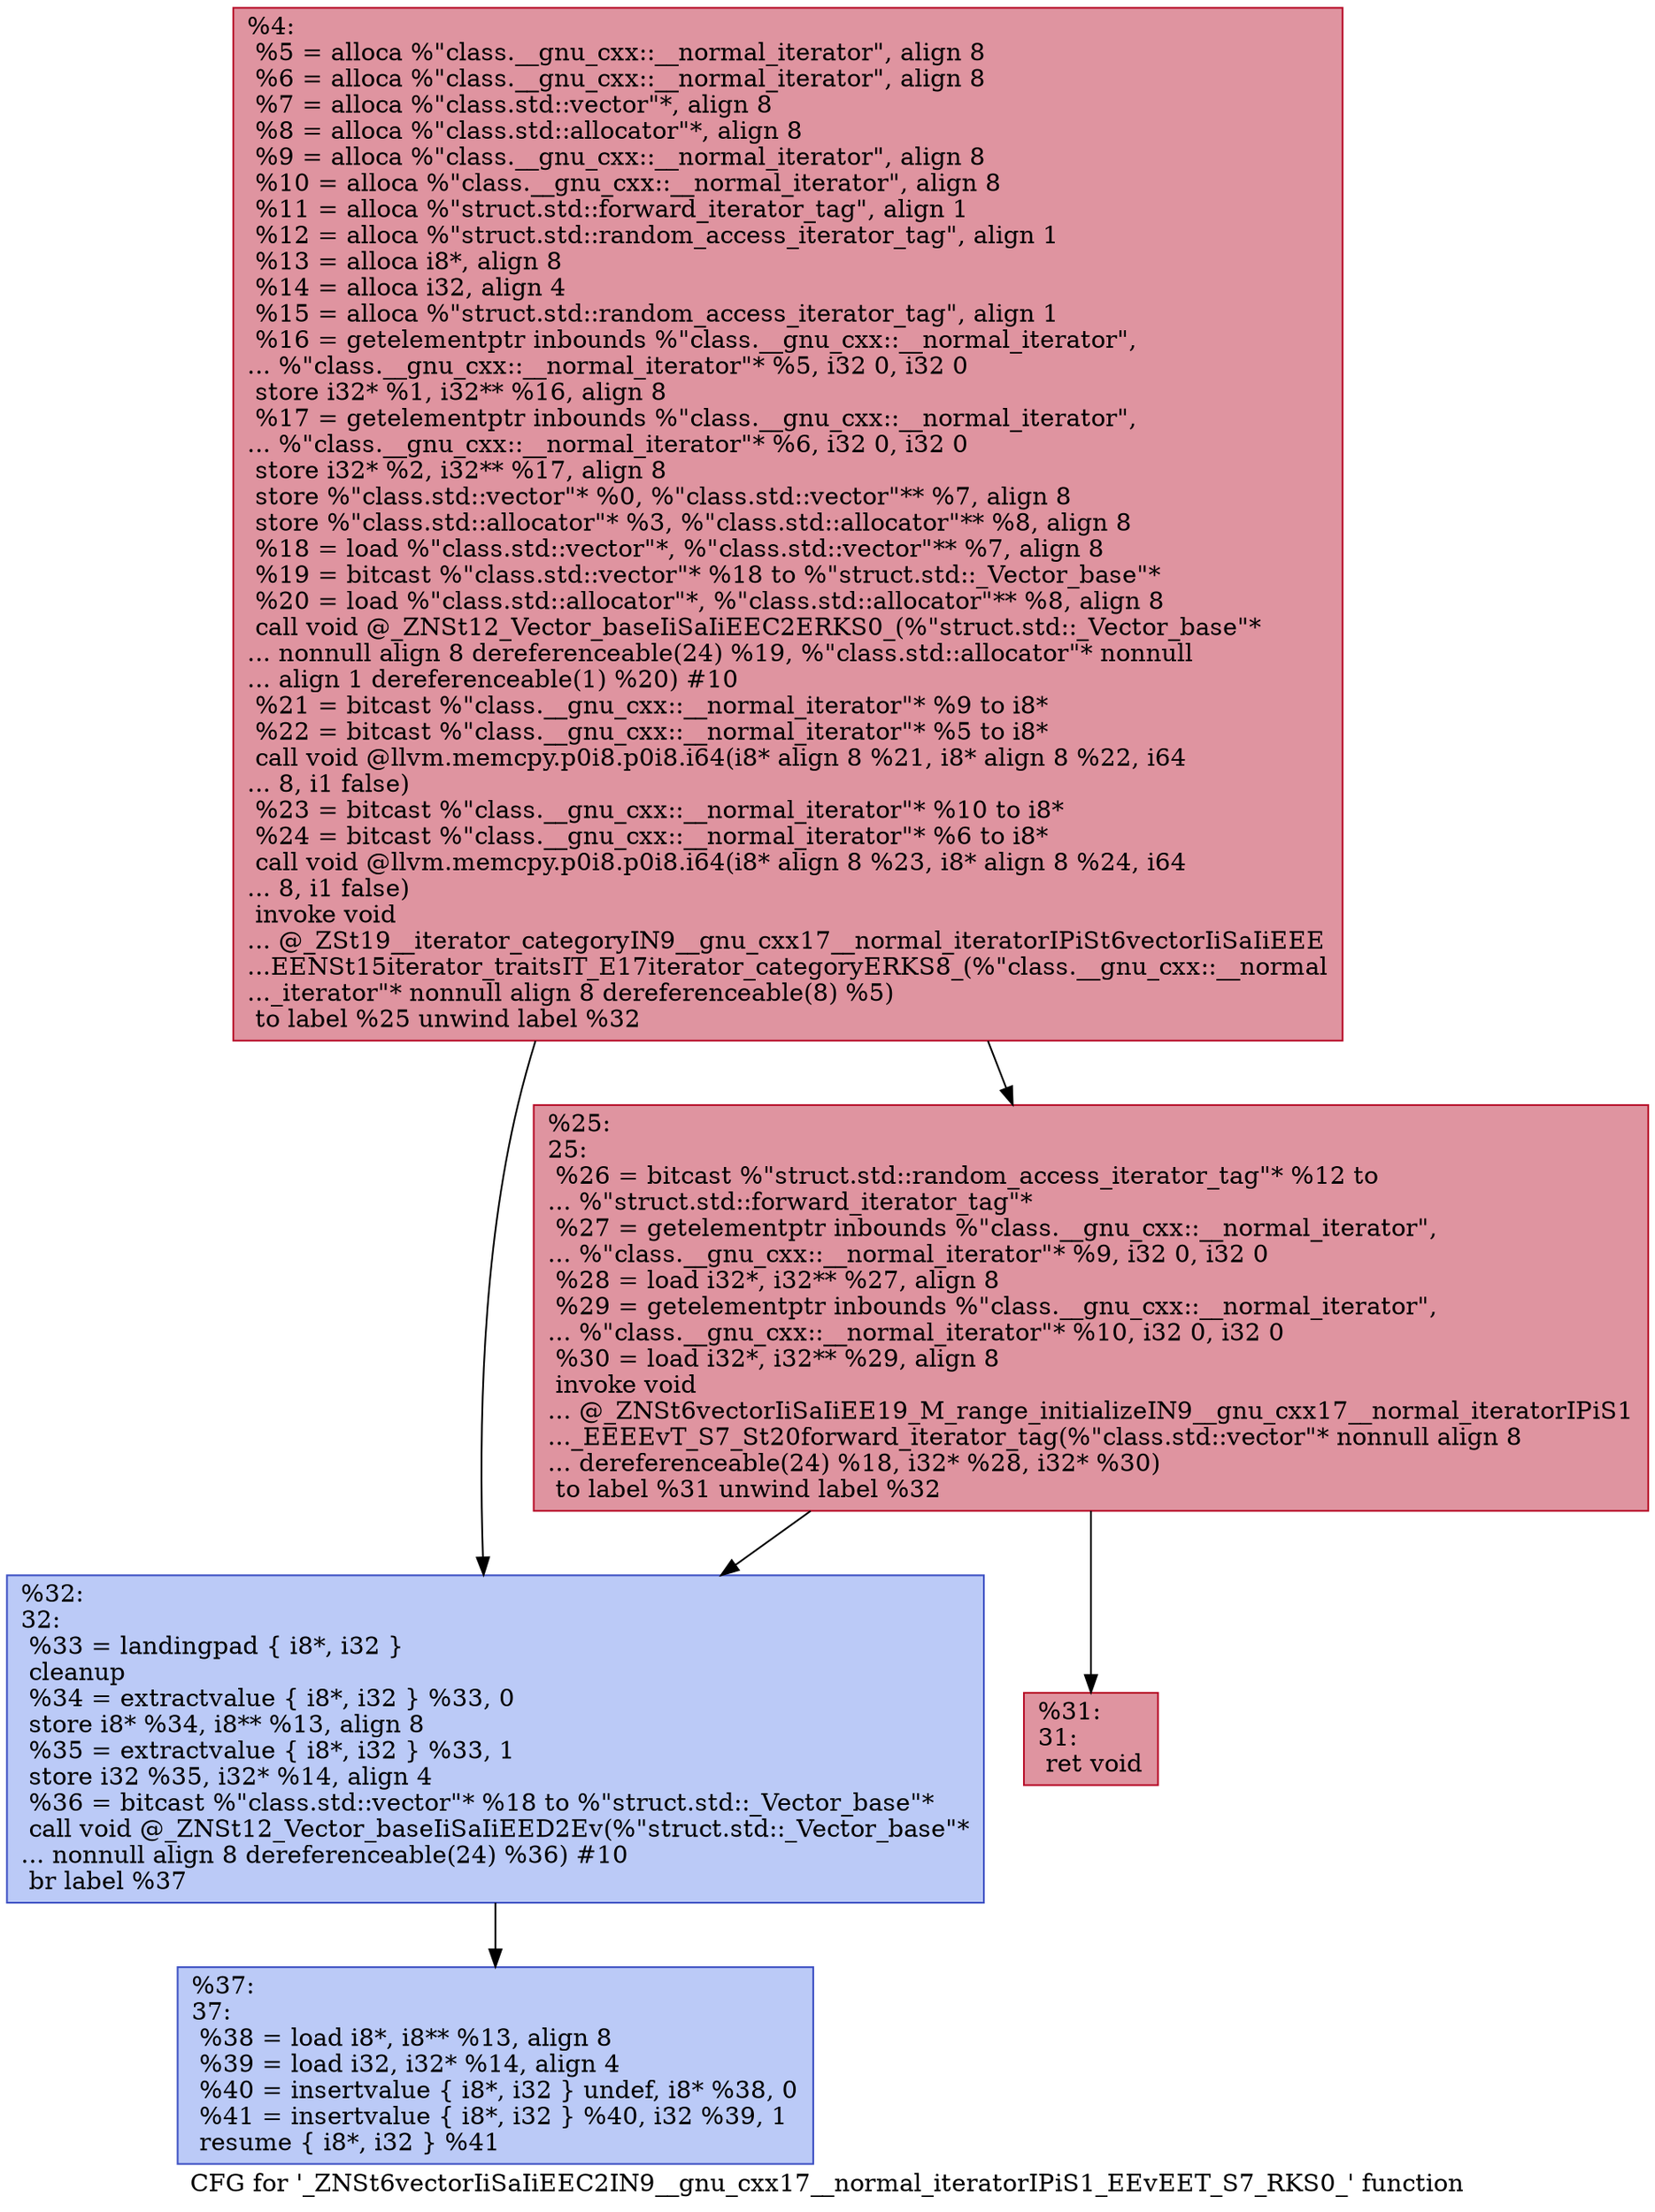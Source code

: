 digraph "CFG for '_ZNSt6vectorIiSaIiEEC2IN9__gnu_cxx17__normal_iteratorIPiS1_EEvEET_S7_RKS0_' function" {
	label="CFG for '_ZNSt6vectorIiSaIiEEC2IN9__gnu_cxx17__normal_iteratorIPiS1_EEvEET_S7_RKS0_' function";

	Node0x558bbab115e0 [shape=record,color="#b70d28ff", style=filled, fillcolor="#b70d2870",label="{%4:\l  %5 = alloca %\"class.__gnu_cxx::__normal_iterator\", align 8\l  %6 = alloca %\"class.__gnu_cxx::__normal_iterator\", align 8\l  %7 = alloca %\"class.std::vector\"*, align 8\l  %8 = alloca %\"class.std::allocator\"*, align 8\l  %9 = alloca %\"class.__gnu_cxx::__normal_iterator\", align 8\l  %10 = alloca %\"class.__gnu_cxx::__normal_iterator\", align 8\l  %11 = alloca %\"struct.std::forward_iterator_tag\", align 1\l  %12 = alloca %\"struct.std::random_access_iterator_tag\", align 1\l  %13 = alloca i8*, align 8\l  %14 = alloca i32, align 4\l  %15 = alloca %\"struct.std::random_access_iterator_tag\", align 1\l  %16 = getelementptr inbounds %\"class.__gnu_cxx::__normal_iterator\",\l... %\"class.__gnu_cxx::__normal_iterator\"* %5, i32 0, i32 0\l  store i32* %1, i32** %16, align 8\l  %17 = getelementptr inbounds %\"class.__gnu_cxx::__normal_iterator\",\l... %\"class.__gnu_cxx::__normal_iterator\"* %6, i32 0, i32 0\l  store i32* %2, i32** %17, align 8\l  store %\"class.std::vector\"* %0, %\"class.std::vector\"** %7, align 8\l  store %\"class.std::allocator\"* %3, %\"class.std::allocator\"** %8, align 8\l  %18 = load %\"class.std::vector\"*, %\"class.std::vector\"** %7, align 8\l  %19 = bitcast %\"class.std::vector\"* %18 to %\"struct.std::_Vector_base\"*\l  %20 = load %\"class.std::allocator\"*, %\"class.std::allocator\"** %8, align 8\l  call void @_ZNSt12_Vector_baseIiSaIiEEC2ERKS0_(%\"struct.std::_Vector_base\"*\l... nonnull align 8 dereferenceable(24) %19, %\"class.std::allocator\"* nonnull\l... align 1 dereferenceable(1) %20) #10\l  %21 = bitcast %\"class.__gnu_cxx::__normal_iterator\"* %9 to i8*\l  %22 = bitcast %\"class.__gnu_cxx::__normal_iterator\"* %5 to i8*\l  call void @llvm.memcpy.p0i8.p0i8.i64(i8* align 8 %21, i8* align 8 %22, i64\l... 8, i1 false)\l  %23 = bitcast %\"class.__gnu_cxx::__normal_iterator\"* %10 to i8*\l  %24 = bitcast %\"class.__gnu_cxx::__normal_iterator\"* %6 to i8*\l  call void @llvm.memcpy.p0i8.p0i8.i64(i8* align 8 %23, i8* align 8 %24, i64\l... 8, i1 false)\l  invoke void\l... @_ZSt19__iterator_categoryIN9__gnu_cxx17__normal_iteratorIPiSt6vectorIiSaIiEEE\l...EENSt15iterator_traitsIT_E17iterator_categoryERKS8_(%\"class.__gnu_cxx::__normal\l..._iterator\"* nonnull align 8 dereferenceable(8) %5)\l          to label %25 unwind label %32\l}"];
	Node0x558bbab115e0 -> Node0x558bbab12690;
	Node0x558bbab115e0 -> Node0x558bbab126e0;
	Node0x558bbab12690 [shape=record,color="#b70d28ff", style=filled, fillcolor="#b70d2870",label="{%25:\l25:                                               \l  %26 = bitcast %\"struct.std::random_access_iterator_tag\"* %12 to\l... %\"struct.std::forward_iterator_tag\"*\l  %27 = getelementptr inbounds %\"class.__gnu_cxx::__normal_iterator\",\l... %\"class.__gnu_cxx::__normal_iterator\"* %9, i32 0, i32 0\l  %28 = load i32*, i32** %27, align 8\l  %29 = getelementptr inbounds %\"class.__gnu_cxx::__normal_iterator\",\l... %\"class.__gnu_cxx::__normal_iterator\"* %10, i32 0, i32 0\l  %30 = load i32*, i32** %29, align 8\l  invoke void\l... @_ZNSt6vectorIiSaIiEE19_M_range_initializeIN9__gnu_cxx17__normal_iteratorIPiS1\l..._EEEEvT_S7_St20forward_iterator_tag(%\"class.std::vector\"* nonnull align 8\l... dereferenceable(24) %18, i32* %28, i32* %30)\l          to label %31 unwind label %32\l}"];
	Node0x558bbab12690 -> Node0x558bbab12c30;
	Node0x558bbab12690 -> Node0x558bbab126e0;
	Node0x558bbab12c30 [shape=record,color="#b70d28ff", style=filled, fillcolor="#b70d2870",label="{%31:\l31:                                               \l  ret void\l}"];
	Node0x558bbab126e0 [shape=record,color="#3d50c3ff", style=filled, fillcolor="#6687ed70",label="{%32:\l32:                                               \l  %33 = landingpad \{ i8*, i32 \}\l          cleanup\l  %34 = extractvalue \{ i8*, i32 \} %33, 0\l  store i8* %34, i8** %13, align 8\l  %35 = extractvalue \{ i8*, i32 \} %33, 1\l  store i32 %35, i32* %14, align 4\l  %36 = bitcast %\"class.std::vector\"* %18 to %\"struct.std::_Vector_base\"*\l  call void @_ZNSt12_Vector_baseIiSaIiEED2Ev(%\"struct.std::_Vector_base\"*\l... nonnull align 8 dereferenceable(24) %36) #10\l  br label %37\l}"];
	Node0x558bbab126e0 -> Node0x558bbab133f0;
	Node0x558bbab133f0 [shape=record,color="#3d50c3ff", style=filled, fillcolor="#6687ed70",label="{%37:\l37:                                               \l  %38 = load i8*, i8** %13, align 8\l  %39 = load i32, i32* %14, align 4\l  %40 = insertvalue \{ i8*, i32 \} undef, i8* %38, 0\l  %41 = insertvalue \{ i8*, i32 \} %40, i32 %39, 1\l  resume \{ i8*, i32 \} %41\l}"];
}
